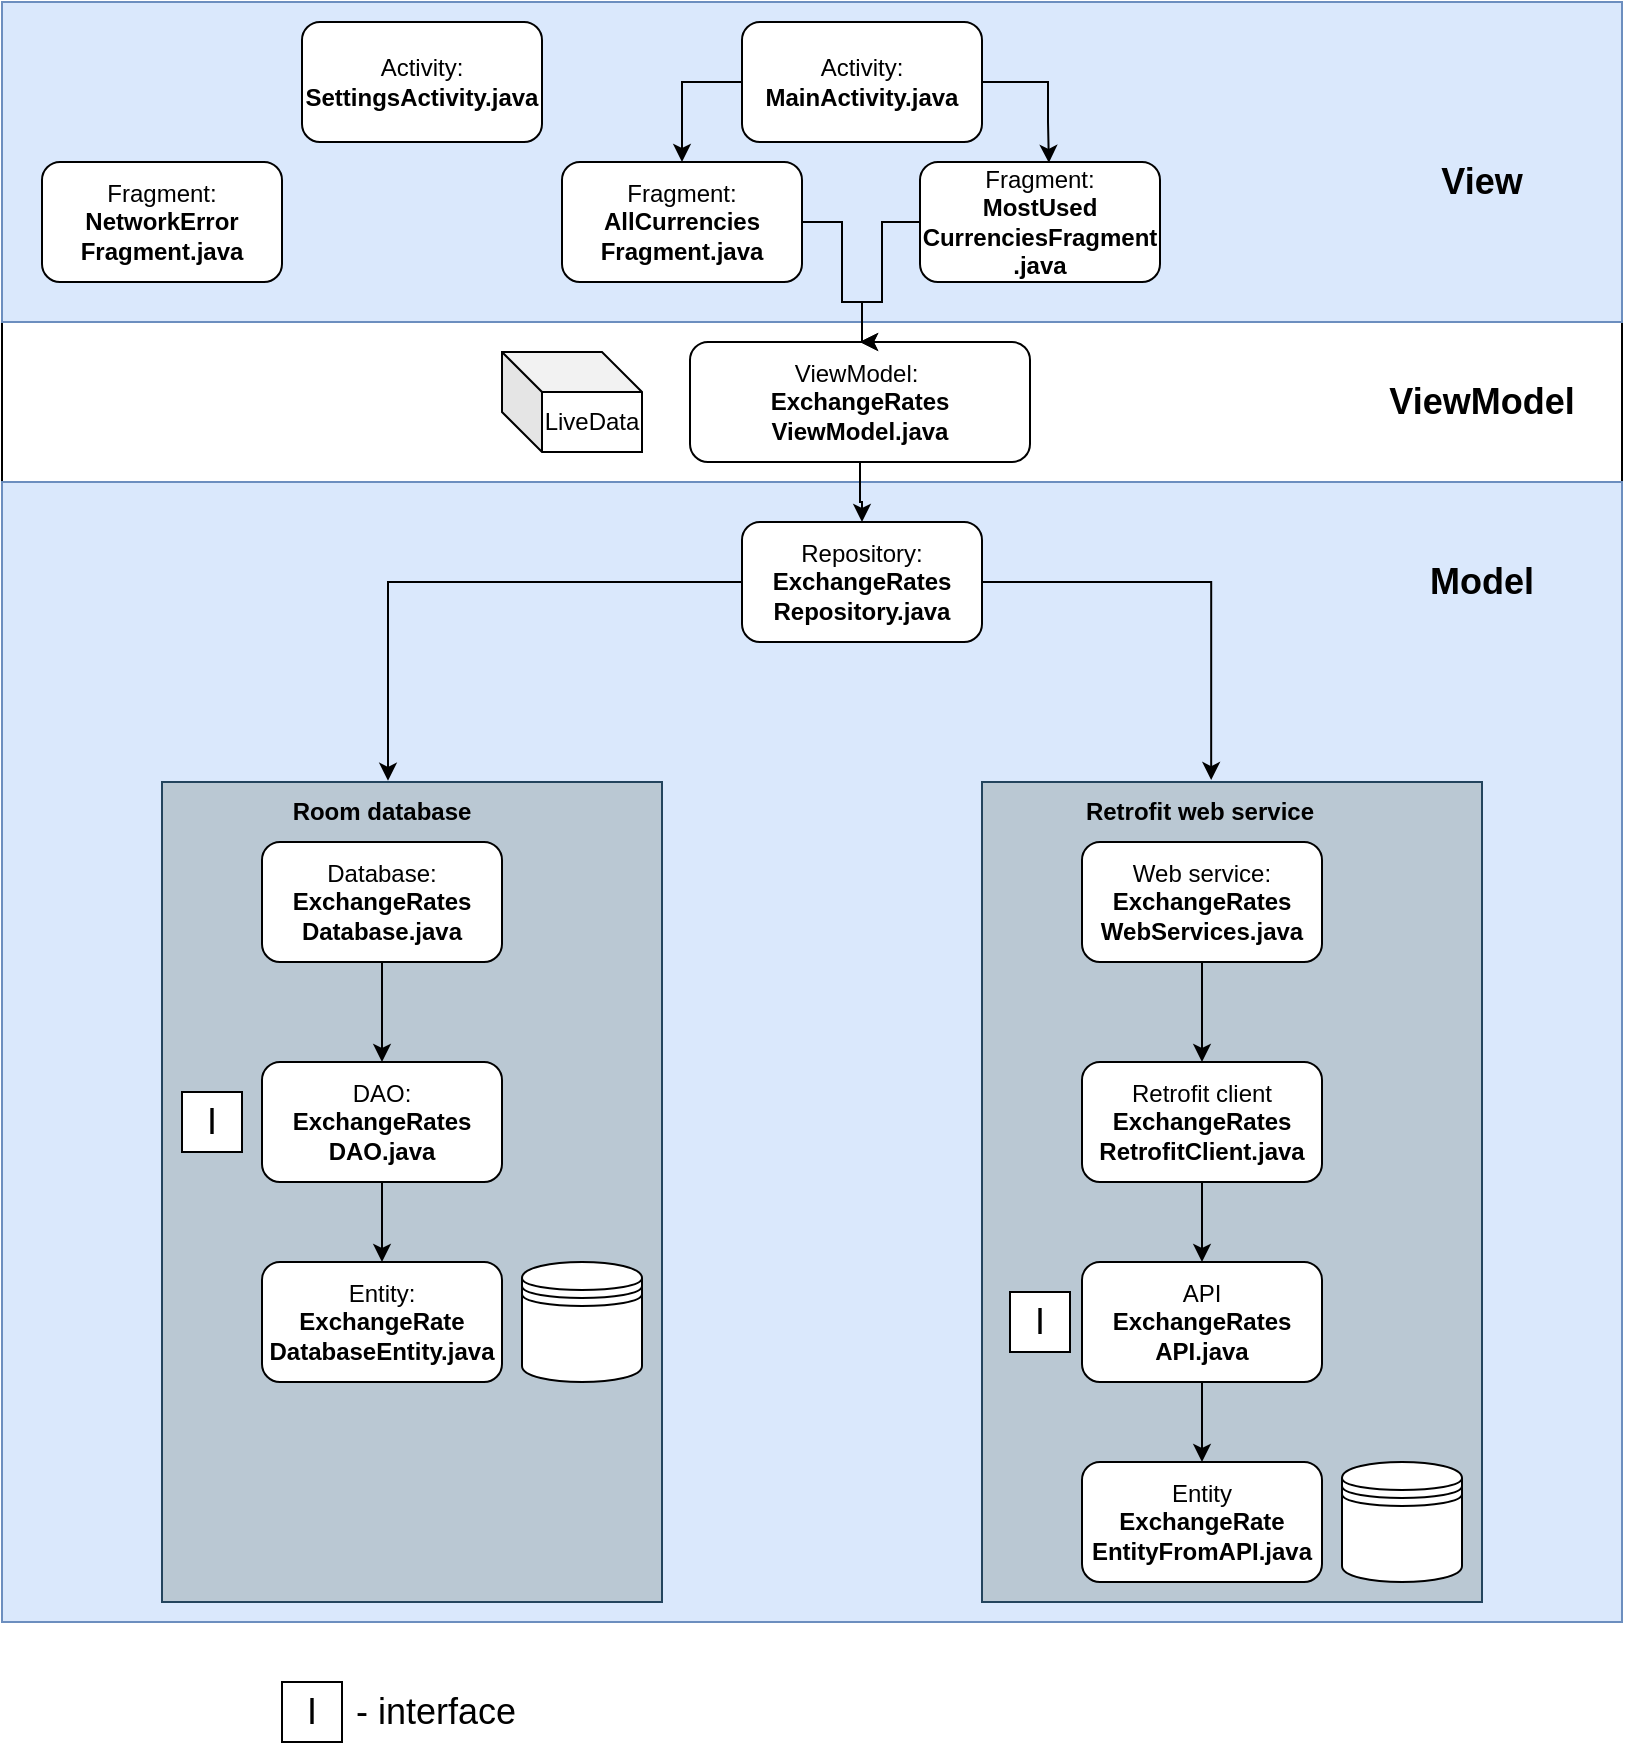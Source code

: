 <mxfile version="15.4.0" type="device"><diagram id="KZrVOKpJclvQoxeVDmGa" name="Page-1"><mxGraphModel dx="2523" dy="967" grid="1" gridSize="10" guides="1" tooltips="1" connect="1" arrows="1" fold="1" page="1" pageScale="1" pageWidth="850" pageHeight="1100" math="0" shadow="0"><root><mxCell id="0"/><mxCell id="1" parent="0"/><mxCell id="c9M3Q2uZVXsnRuKAqP1O-9" value="" style="rounded=0;whiteSpace=wrap;html=1;" parent="1" vertex="1"><mxGeometry x="-70" y="20" width="810" height="560" as="geometry"/></mxCell><mxCell id="c9M3Q2uZVXsnRuKAqP1O-11" value="" style="rounded=0;whiteSpace=wrap;html=1;fillColor=#dae8fc;strokeColor=#6c8ebf;" parent="1" vertex="1"><mxGeometry x="-70" y="260" width="810" height="570" as="geometry"/></mxCell><mxCell id="c9M3Q2uZVXsnRuKAqP1O-10" value="" style="rounded=0;whiteSpace=wrap;html=1;fillColor=#dae8fc;strokeColor=#6c8ebf;" parent="1" vertex="1"><mxGeometry x="-70" y="20" width="810" height="160" as="geometry"/></mxCell><mxCell id="c9M3Q2uZVXsnRuKAqP1O-48" style="edgeStyle=orthogonalEdgeStyle;rounded=0;orthogonalLoop=1;jettySize=auto;html=1;entryX=0.5;entryY=0;entryDx=0;entryDy=0;fontSize=18;" parent="1" source="c9M3Q2uZVXsnRuKAqP1O-1" target="c9M3Q2uZVXsnRuKAqP1O-47" edge="1"><mxGeometry relative="1" as="geometry"><Array as="points"><mxPoint x="270" y="60"/></Array></mxGeometry></mxCell><mxCell id="c9M3Q2uZVXsnRuKAqP1O-49" style="edgeStyle=orthogonalEdgeStyle;rounded=0;orthogonalLoop=1;jettySize=auto;html=1;entryX=0.537;entryY=0.007;entryDx=0;entryDy=0;entryPerimeter=0;fontSize=18;" parent="1" source="c9M3Q2uZVXsnRuKAqP1O-1" target="c9M3Q2uZVXsnRuKAqP1O-46" edge="1"><mxGeometry relative="1" as="geometry"><Array as="points"><mxPoint x="453" y="60"/><mxPoint x="453" y="80"/></Array></mxGeometry></mxCell><mxCell id="c9M3Q2uZVXsnRuKAqP1O-1" value="Activity: &lt;b&gt;MainActivity.java&lt;/b&gt;" style="rounded=1;whiteSpace=wrap;html=1;" parent="1" vertex="1"><mxGeometry x="300" y="30" width="120" height="60" as="geometry"/></mxCell><mxCell id="c9M3Q2uZVXsnRuKAqP1O-2" value="View" style="text;html=1;strokeColor=none;fillColor=none;align=center;verticalAlign=middle;whiteSpace=wrap;rounded=0;fontStyle=1;fontSize=18;" parent="1" vertex="1"><mxGeometry x="640" y="95" width="60" height="30" as="geometry"/></mxCell><mxCell id="c9M3Q2uZVXsnRuKAqP1O-31" style="edgeStyle=orthogonalEdgeStyle;rounded=0;orthogonalLoop=1;jettySize=auto;html=1;entryX=0.5;entryY=0;entryDx=0;entryDy=0;fontSize=18;" parent="1" source="c9M3Q2uZVXsnRuKAqP1O-3" target="c9M3Q2uZVXsnRuKAqP1O-5" edge="1"><mxGeometry relative="1" as="geometry"/></mxCell><mxCell id="c9M3Q2uZVXsnRuKAqP1O-3" value="ViewModel:&amp;nbsp;&lt;br&gt;&lt;b&gt;ExchangeRates&lt;br&gt;ViewModel.java&lt;/b&gt;" style="rounded=1;whiteSpace=wrap;html=1;" parent="1" vertex="1"><mxGeometry x="274" y="190" width="170" height="60" as="geometry"/></mxCell><mxCell id="c9M3Q2uZVXsnRuKAqP1O-4" value="ViewModel" style="text;html=1;strokeColor=none;fillColor=none;align=center;verticalAlign=middle;whiteSpace=wrap;rounded=0;fontStyle=1;fontSize=18;" parent="1" vertex="1"><mxGeometry x="640" y="205" width="60" height="30" as="geometry"/></mxCell><mxCell id="c9M3Q2uZVXsnRuKAqP1O-32" style="edgeStyle=orthogonalEdgeStyle;rounded=0;orthogonalLoop=1;jettySize=auto;html=1;entryX=0.53;entryY=-0.02;entryDx=0;entryDy=0;entryPerimeter=0;fontSize=18;" parent="1" source="c9M3Q2uZVXsnRuKAqP1O-5" target="c9M3Q2uZVXsnRuKAqP1O-18" edge="1"><mxGeometry relative="1" as="geometry"/></mxCell><mxCell id="c9M3Q2uZVXsnRuKAqP1O-33" style="edgeStyle=orthogonalEdgeStyle;rounded=0;orthogonalLoop=1;jettySize=auto;html=1;entryX=0.543;entryY=-0.033;entryDx=0;entryDy=0;entryPerimeter=0;fontSize=18;" parent="1" source="c9M3Q2uZVXsnRuKAqP1O-5" target="c9M3Q2uZVXsnRuKAqP1O-21" edge="1"><mxGeometry relative="1" as="geometry"/></mxCell><mxCell id="c9M3Q2uZVXsnRuKAqP1O-5" value="Repository:&lt;br&gt;&lt;b&gt;ExchangeRates&lt;br&gt;Repository.java&lt;/b&gt;" style="rounded=1;whiteSpace=wrap;html=1;" parent="1" vertex="1"><mxGeometry x="300" y="280" width="120" height="60" as="geometry"/></mxCell><mxCell id="c9M3Q2uZVXsnRuKAqP1O-6" value="Model" style="text;html=1;strokeColor=none;fillColor=none;align=center;verticalAlign=middle;whiteSpace=wrap;rounded=0;fontStyle=1;fontSize=18;" parent="1" vertex="1"><mxGeometry x="640" y="295" width="60" height="30" as="geometry"/></mxCell><mxCell id="c9M3Q2uZVXsnRuKAqP1O-17" value="" style="rounded=0;whiteSpace=wrap;html=1;fillColor=#bac8d3;strokeColor=#23445d;" parent="1" vertex="1"><mxGeometry x="10" y="410" width="250" height="410" as="geometry"/></mxCell><mxCell id="c9M3Q2uZVXsnRuKAqP1O-19" value="" style="rounded=0;whiteSpace=wrap;html=1;fillColor=#bac8d3;strokeColor=#23445d;" parent="1" vertex="1"><mxGeometry x="420" y="410" width="250" height="410" as="geometry"/></mxCell><mxCell id="c9M3Q2uZVXsnRuKAqP1O-35" style="edgeStyle=orthogonalEdgeStyle;rounded=0;orthogonalLoop=1;jettySize=auto;html=1;entryX=0.5;entryY=0;entryDx=0;entryDy=0;fontSize=18;" parent="1" source="c9M3Q2uZVXsnRuKAqP1O-13" target="c9M3Q2uZVXsnRuKAqP1O-15" edge="1"><mxGeometry relative="1" as="geometry"/></mxCell><mxCell id="c9M3Q2uZVXsnRuKAqP1O-13" value="Database:&lt;br&gt;&lt;b&gt;ExchangeRates&lt;/b&gt;&lt;br&gt;&lt;b&gt;Database.java&lt;/b&gt;" style="rounded=1;whiteSpace=wrap;html=1;" parent="1" vertex="1"><mxGeometry x="60" y="440" width="120" height="60" as="geometry"/></mxCell><mxCell id="c9M3Q2uZVXsnRuKAqP1O-37" style="edgeStyle=orthogonalEdgeStyle;rounded=0;orthogonalLoop=1;jettySize=auto;html=1;entryX=0.5;entryY=0;entryDx=0;entryDy=0;fontSize=18;" parent="1" source="c9M3Q2uZVXsnRuKAqP1O-14" target="c9M3Q2uZVXsnRuKAqP1O-24" edge="1"><mxGeometry relative="1" as="geometry"/></mxCell><mxCell id="c9M3Q2uZVXsnRuKAqP1O-14" value="Web service:&lt;br&gt;&lt;b&gt;ExchangeRates&lt;/b&gt;&lt;br&gt;&lt;b&gt;WebServices.java&lt;/b&gt;" style="rounded=1;whiteSpace=wrap;html=1;" parent="1" vertex="1"><mxGeometry x="470" y="440" width="120" height="60" as="geometry"/></mxCell><mxCell id="c9M3Q2uZVXsnRuKAqP1O-36" style="edgeStyle=orthogonalEdgeStyle;rounded=0;orthogonalLoop=1;jettySize=auto;html=1;entryX=0.5;entryY=0;entryDx=0;entryDy=0;fontSize=18;" parent="1" source="c9M3Q2uZVXsnRuKAqP1O-15" target="c9M3Q2uZVXsnRuKAqP1O-16" edge="1"><mxGeometry relative="1" as="geometry"/></mxCell><mxCell id="c9M3Q2uZVXsnRuKAqP1O-15" value="DAO:&lt;br&gt;&lt;b&gt;ExchangeRates&lt;/b&gt;&lt;br&gt;&lt;b&gt;DAO.java&lt;/b&gt;" style="rounded=1;whiteSpace=wrap;html=1;" parent="1" vertex="1"><mxGeometry x="60" y="550" width="120" height="60" as="geometry"/></mxCell><mxCell id="c9M3Q2uZVXsnRuKAqP1O-16" value="Entity:&lt;br&gt;&lt;b&gt;ExchangeRate&lt;br&gt;DatabaseEntity&lt;/b&gt;&lt;b&gt;.java&lt;/b&gt;" style="rounded=1;whiteSpace=wrap;html=1;" parent="1" vertex="1"><mxGeometry x="60" y="650" width="120" height="60" as="geometry"/></mxCell><mxCell id="c9M3Q2uZVXsnRuKAqP1O-18" value="Room database" style="text;html=1;strokeColor=none;fillColor=none;align=center;verticalAlign=middle;whiteSpace=wrap;rounded=0;fontStyle=1" parent="1" vertex="1"><mxGeometry x="70" y="410" width="100" height="30" as="geometry"/></mxCell><mxCell id="c9M3Q2uZVXsnRuKAqP1O-21" value="Retrofit web service" style="text;html=1;strokeColor=none;fillColor=none;align=center;verticalAlign=middle;whiteSpace=wrap;rounded=0;fontStyle=1" parent="1" vertex="1"><mxGeometry x="464" y="410" width="130" height="30" as="geometry"/></mxCell><mxCell id="c9M3Q2uZVXsnRuKAqP1O-39" style="edgeStyle=orthogonalEdgeStyle;rounded=0;orthogonalLoop=1;jettySize=auto;html=1;entryX=0.5;entryY=0;entryDx=0;entryDy=0;fontSize=18;" parent="1" source="c9M3Q2uZVXsnRuKAqP1O-22" target="c9M3Q2uZVXsnRuKAqP1O-23" edge="1"><mxGeometry relative="1" as="geometry"/></mxCell><mxCell id="c9M3Q2uZVXsnRuKAqP1O-22" value="API&lt;br&gt;&lt;b&gt;ExchangeRates&lt;/b&gt;&lt;br&gt;&lt;b&gt;API.java&lt;/b&gt;" style="rounded=1;whiteSpace=wrap;html=1;" parent="1" vertex="1"><mxGeometry x="470" y="650" width="120" height="60" as="geometry"/></mxCell><mxCell id="c9M3Q2uZVXsnRuKAqP1O-23" value="Entity&lt;br&gt;&lt;b&gt;ExchangeRate&lt;br&gt;EntityFromAPI&lt;/b&gt;&lt;b&gt;.java&lt;/b&gt;" style="rounded=1;whiteSpace=wrap;html=1;" parent="1" vertex="1"><mxGeometry x="470" y="750" width="120" height="60" as="geometry"/></mxCell><mxCell id="c9M3Q2uZVXsnRuKAqP1O-38" style="edgeStyle=orthogonalEdgeStyle;rounded=0;orthogonalLoop=1;jettySize=auto;html=1;entryX=0.5;entryY=0;entryDx=0;entryDy=0;fontSize=18;" parent="1" source="c9M3Q2uZVXsnRuKAqP1O-24" target="c9M3Q2uZVXsnRuKAqP1O-22" edge="1"><mxGeometry relative="1" as="geometry"/></mxCell><mxCell id="c9M3Q2uZVXsnRuKAqP1O-24" value="Retrofit client&lt;br&gt;&lt;b&gt;ExchangeRates&lt;/b&gt;&lt;br&gt;&lt;b&gt;RetrofitClient.java&lt;/b&gt;" style="rounded=1;whiteSpace=wrap;html=1;" parent="1" vertex="1"><mxGeometry x="470" y="550" width="120" height="60" as="geometry"/></mxCell><mxCell id="c9M3Q2uZVXsnRuKAqP1O-40" value="" style="shape=datastore;whiteSpace=wrap;html=1;fontSize=18;" parent="1" vertex="1"><mxGeometry x="190" y="650" width="60" height="60" as="geometry"/></mxCell><mxCell id="c9M3Q2uZVXsnRuKAqP1O-41" value="" style="shape=datastore;whiteSpace=wrap;html=1;fontSize=18;" parent="1" vertex="1"><mxGeometry x="600" y="750" width="60" height="60" as="geometry"/></mxCell><mxCell id="c9M3Q2uZVXsnRuKAqP1O-42" value="I" style="rounded=0;whiteSpace=wrap;html=1;fontSize=18;" parent="1" vertex="1"><mxGeometry x="20" y="565" width="30" height="30" as="geometry"/></mxCell><mxCell id="c9M3Q2uZVXsnRuKAqP1O-43" value="I" style="rounded=0;whiteSpace=wrap;html=1;fontSize=18;" parent="1" vertex="1"><mxGeometry x="434" y="665" width="30" height="30" as="geometry"/></mxCell><mxCell id="c9M3Q2uZVXsnRuKAqP1O-44" value="I" style="rounded=0;whiteSpace=wrap;html=1;fontSize=18;" parent="1" vertex="1"><mxGeometry x="70" y="860" width="30" height="30" as="geometry"/></mxCell><mxCell id="c9M3Q2uZVXsnRuKAqP1O-45" value="- interface" style="text;html=1;strokeColor=none;fillColor=none;align=center;verticalAlign=middle;whiteSpace=wrap;rounded=0;fontSize=18;" parent="1" vertex="1"><mxGeometry x="102" y="860" width="90" height="30" as="geometry"/></mxCell><mxCell id="c9M3Q2uZVXsnRuKAqP1O-51" style="edgeStyle=orthogonalEdgeStyle;rounded=0;orthogonalLoop=1;jettySize=auto;html=1;fontSize=18;entryX=0.5;entryY=0;entryDx=0;entryDy=0;" parent="1" source="c9M3Q2uZVXsnRuKAqP1O-46" target="c9M3Q2uZVXsnRuKAqP1O-3" edge="1"><mxGeometry relative="1" as="geometry"><mxPoint x="360" y="130" as="targetPoint"/><Array as="points"><mxPoint x="370" y="130"/><mxPoint x="370" y="170"/><mxPoint x="360" y="170"/></Array></mxGeometry></mxCell><mxCell id="c9M3Q2uZVXsnRuKAqP1O-46" value="Fragment: &lt;br&gt;&lt;b&gt;MostUsed&lt;br&gt;CurrenciesFragment&lt;br&gt;.java&lt;/b&gt;" style="rounded=1;whiteSpace=wrap;html=1;" parent="1" vertex="1"><mxGeometry x="389" y="100" width="120" height="60" as="geometry"/></mxCell><mxCell id="c9M3Q2uZVXsnRuKAqP1O-50" style="edgeStyle=orthogonalEdgeStyle;rounded=0;orthogonalLoop=1;jettySize=auto;html=1;fontSize=18;entryX=0.5;entryY=0;entryDx=0;entryDy=0;" parent="1" source="c9M3Q2uZVXsnRuKAqP1O-47" target="c9M3Q2uZVXsnRuKAqP1O-3" edge="1"><mxGeometry relative="1" as="geometry"><mxPoint x="360" y="130" as="targetPoint"/><Array as="points"><mxPoint x="350" y="130"/><mxPoint x="350" y="170"/><mxPoint x="360" y="170"/></Array></mxGeometry></mxCell><mxCell id="c9M3Q2uZVXsnRuKAqP1O-47" value="Fragment: &lt;br&gt;&lt;b&gt;AllCurrencies&lt;br&gt;Fragment.java&lt;/b&gt;" style="rounded=1;whiteSpace=wrap;html=1;" parent="1" vertex="1"><mxGeometry x="210" y="100" width="120" height="60" as="geometry"/></mxCell><mxCell id="CH1IknATzdzFHuVYKeWH-1" value="Activity: &lt;b&gt;SettingsActivity.java&lt;/b&gt;" style="rounded=1;whiteSpace=wrap;html=1;" parent="1" vertex="1"><mxGeometry x="80" y="30" width="120" height="60" as="geometry"/></mxCell><mxCell id="VV_LjFD0_QK_GmIvRYZy-1" value="LiveData" style="shape=cube;whiteSpace=wrap;html=1;boundedLbl=1;backgroundOutline=1;darkOpacity=0.05;darkOpacity2=0.1;" vertex="1" parent="1"><mxGeometry x="180" y="195" width="70" height="50" as="geometry"/></mxCell><mxCell id="VV_LjFD0_QK_GmIvRYZy-2" value="Fragment: &lt;br&gt;&lt;b&gt;NetworkError&lt;br&gt;Fragment.java&lt;/b&gt;" style="rounded=1;whiteSpace=wrap;html=1;" vertex="1" parent="1"><mxGeometry x="-50" y="100" width="120" height="60" as="geometry"/></mxCell></root></mxGraphModel></diagram></mxfile>